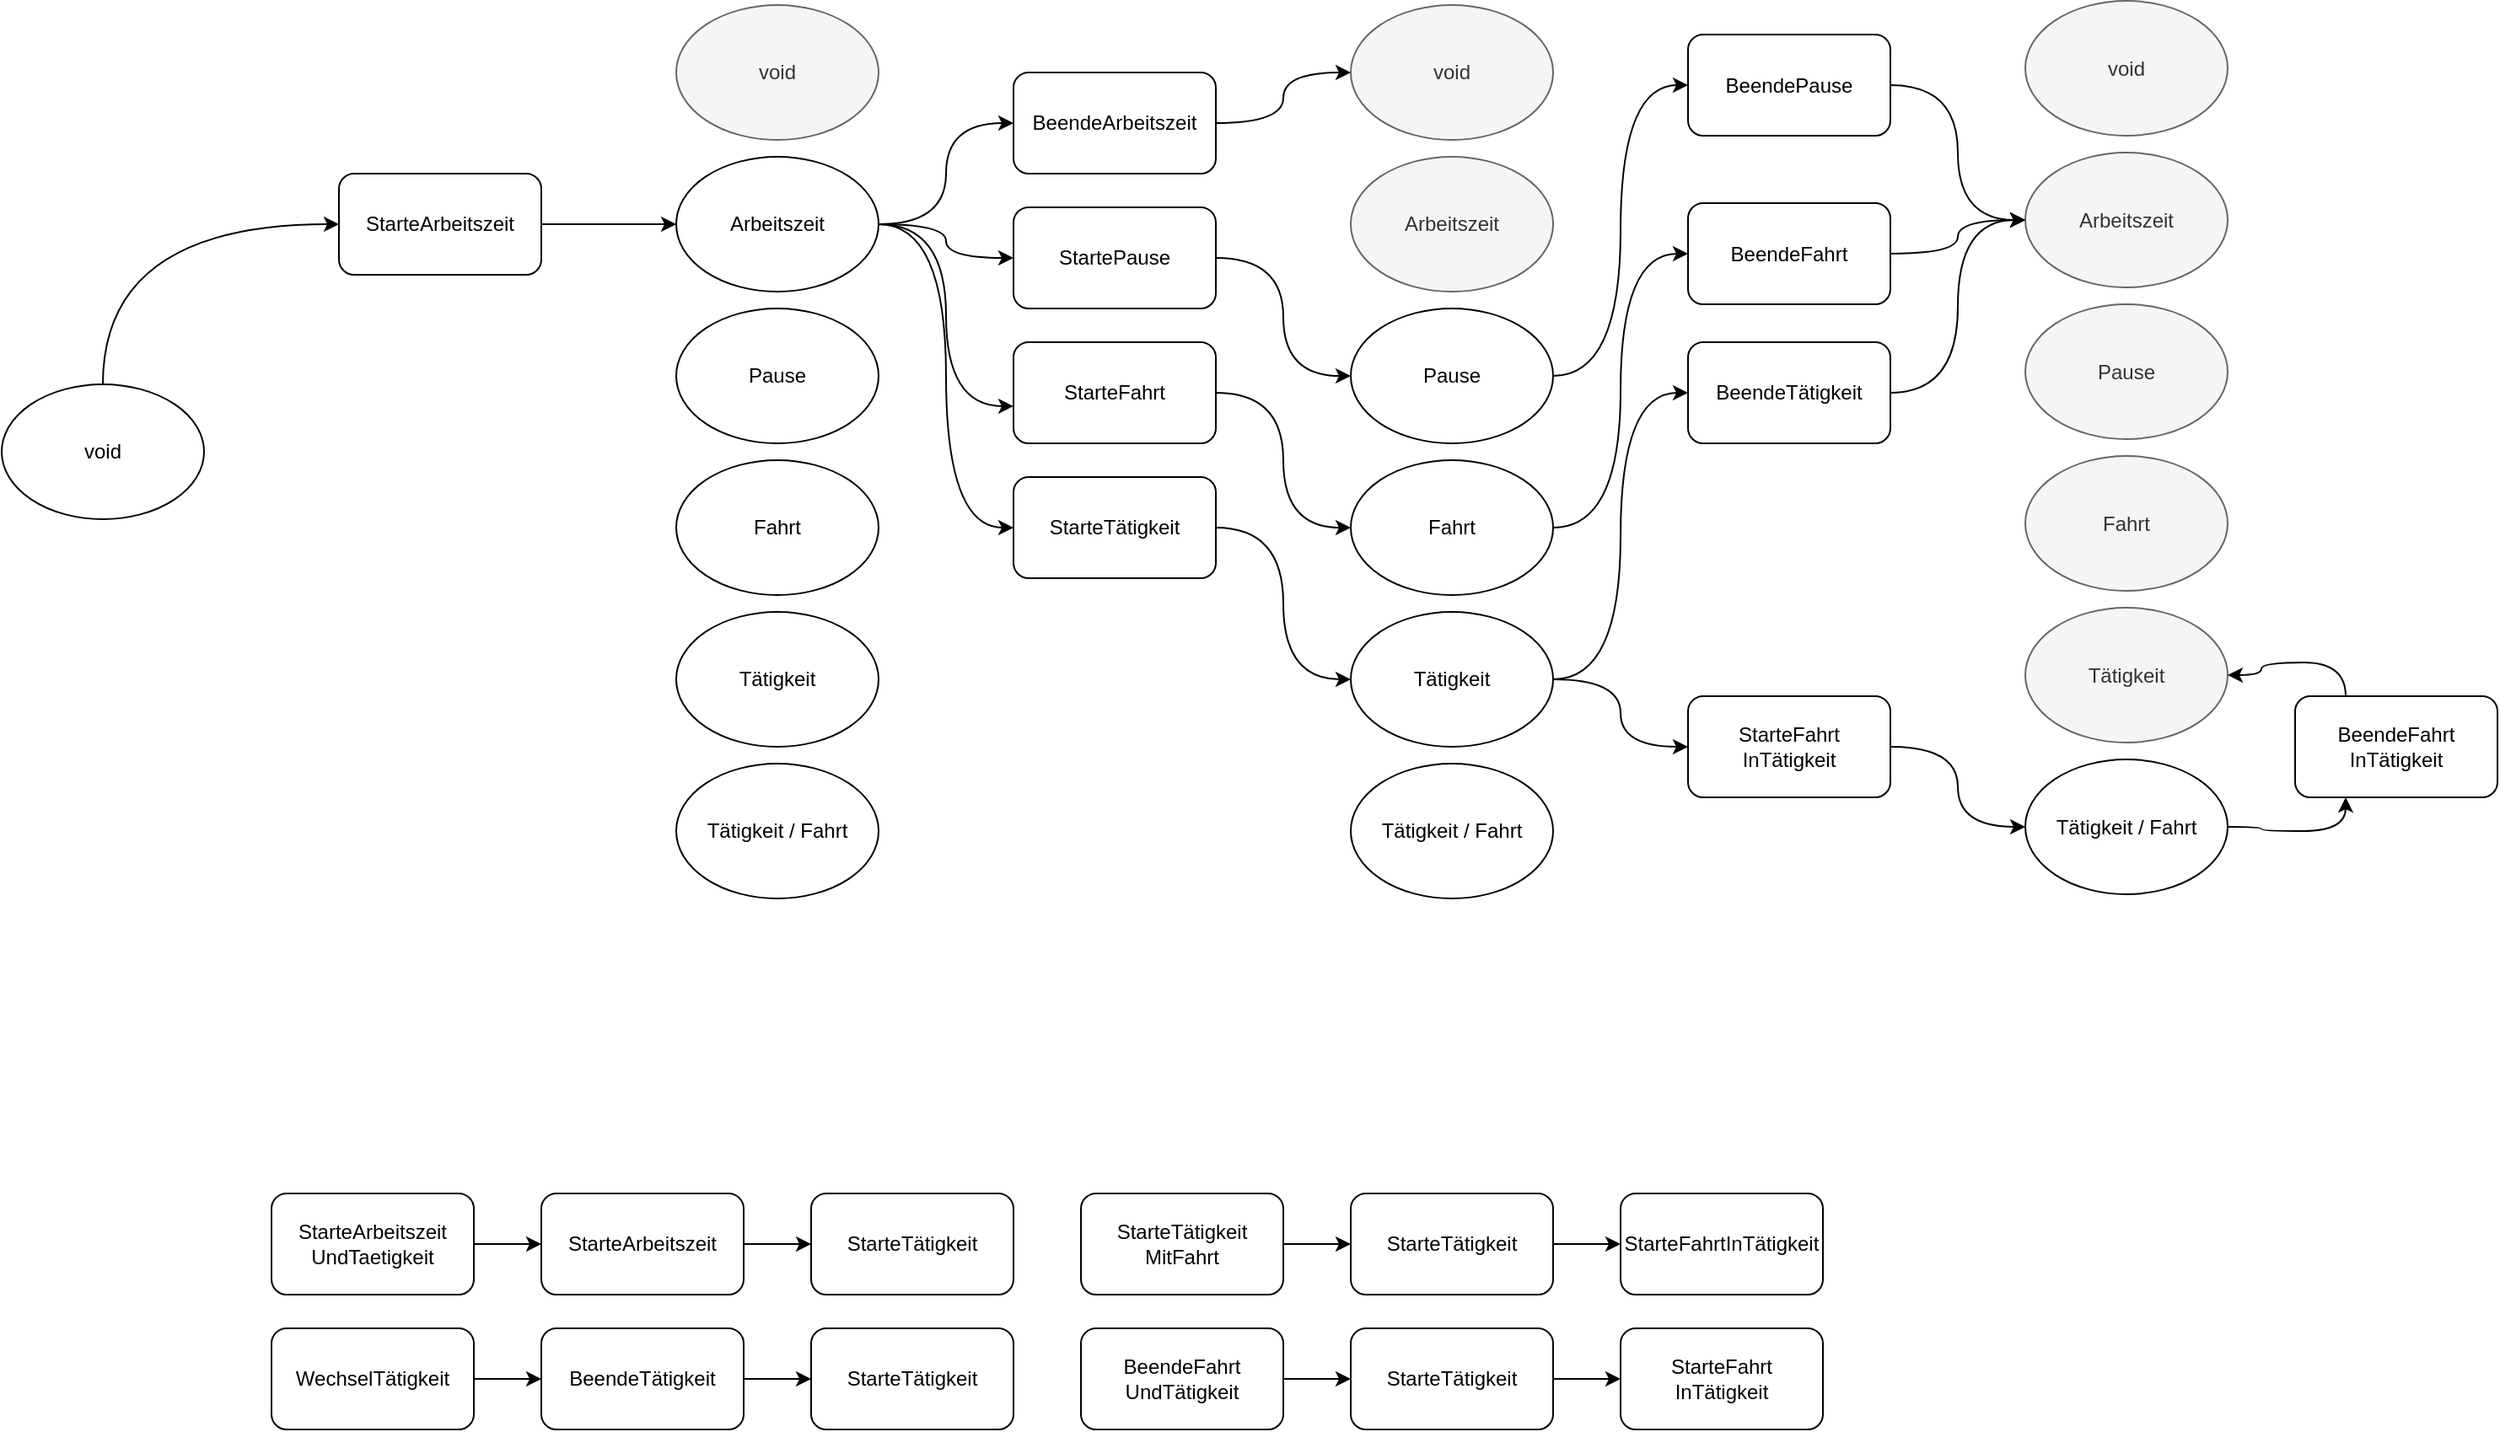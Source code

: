 <mxfile version="14.1.8" type="device"><diagram id="_nWLKIwsU2QxCvmdbmvj" name="Seite-1"><mxGraphModel dx="1206" dy="1159" grid="1" gridSize="10" guides="1" tooltips="1" connect="1" arrows="1" fold="1" page="1" pageScale="1" pageWidth="1654" pageHeight="1169" math="0" shadow="0"><root><mxCell id="0"/><mxCell id="1" parent="0"/><mxCell id="uZ9pjrFfkpo3n5MTNLIx-28" style="edgeStyle=orthogonalEdgeStyle;curved=1;rounded=0;orthogonalLoop=1;jettySize=auto;html=1;exitX=0.5;exitY=0;exitDx=0;exitDy=0;entryX=0;entryY=0.5;entryDx=0;entryDy=0;" edge="1" parent="1" source="uZ9pjrFfkpo3n5MTNLIx-1" target="uZ9pjrFfkpo3n5MTNLIx-26"><mxGeometry relative="1" as="geometry"/></mxCell><mxCell id="uZ9pjrFfkpo3n5MTNLIx-1" value="void" style="ellipse;whiteSpace=wrap;html=1;" vertex="1" parent="1"><mxGeometry x="40" y="400" width="120" height="80" as="geometry"/></mxCell><mxCell id="uZ9pjrFfkpo3n5MTNLIx-36" style="edgeStyle=orthogonalEdgeStyle;curved=1;rounded=0;orthogonalLoop=1;jettySize=auto;html=1;exitX=1;exitY=0.5;exitDx=0;exitDy=0;entryX=0;entryY=0.5;entryDx=0;entryDy=0;" edge="1" parent="1" source="uZ9pjrFfkpo3n5MTNLIx-3" target="uZ9pjrFfkpo3n5MTNLIx-35"><mxGeometry relative="1" as="geometry"/></mxCell><mxCell id="uZ9pjrFfkpo3n5MTNLIx-39" style="edgeStyle=orthogonalEdgeStyle;curved=1;rounded=0;orthogonalLoop=1;jettySize=auto;html=1;exitX=1;exitY=0.5;exitDx=0;exitDy=0;entryX=0;entryY=0.5;entryDx=0;entryDy=0;" edge="1" parent="1" source="uZ9pjrFfkpo3n5MTNLIx-3" target="uZ9pjrFfkpo3n5MTNLIx-38"><mxGeometry relative="1" as="geometry"/></mxCell><mxCell id="uZ9pjrFfkpo3n5MTNLIx-42" style="edgeStyle=orthogonalEdgeStyle;curved=1;rounded=0;orthogonalLoop=1;jettySize=auto;html=1;exitX=1;exitY=0.5;exitDx=0;exitDy=0;entryX=0;entryY=0.633;entryDx=0;entryDy=0;entryPerimeter=0;" edge="1" parent="1" source="uZ9pjrFfkpo3n5MTNLIx-3" target="uZ9pjrFfkpo3n5MTNLIx-41"><mxGeometry relative="1" as="geometry"/></mxCell><mxCell id="uZ9pjrFfkpo3n5MTNLIx-45" style="edgeStyle=orthogonalEdgeStyle;curved=1;rounded=0;orthogonalLoop=1;jettySize=auto;html=1;exitX=1;exitY=0.5;exitDx=0;exitDy=0;entryX=0;entryY=0.5;entryDx=0;entryDy=0;" edge="1" parent="1" source="uZ9pjrFfkpo3n5MTNLIx-3" target="uZ9pjrFfkpo3n5MTNLIx-44"><mxGeometry relative="1" as="geometry"/></mxCell><mxCell id="uZ9pjrFfkpo3n5MTNLIx-3" value="Arbeitszeit" style="ellipse;whiteSpace=wrap;html=1;" vertex="1" parent="1"><mxGeometry x="440" y="265" width="120" height="80" as="geometry"/></mxCell><mxCell id="uZ9pjrFfkpo3n5MTNLIx-4" value="void" style="ellipse;whiteSpace=wrap;html=1;fillColor=#f5f5f5;strokeColor=#666666;fontColor=#333333;" vertex="1" parent="1"><mxGeometry x="440" y="175" width="120" height="80" as="geometry"/></mxCell><mxCell id="uZ9pjrFfkpo3n5MTNLIx-5" value="Pause" style="ellipse;whiteSpace=wrap;html=1;" vertex="1" parent="1"><mxGeometry x="440" y="355" width="120" height="80" as="geometry"/></mxCell><mxCell id="uZ9pjrFfkpo3n5MTNLIx-6" value="Fahrt" style="ellipse;whiteSpace=wrap;html=1;" vertex="1" parent="1"><mxGeometry x="440" y="445" width="120" height="80" as="geometry"/></mxCell><mxCell id="uZ9pjrFfkpo3n5MTNLIx-7" value="Tätigkeit" style="ellipse;whiteSpace=wrap;html=1;" vertex="1" parent="1"><mxGeometry x="440" y="535" width="120" height="80" as="geometry"/></mxCell><mxCell id="uZ9pjrFfkpo3n5MTNLIx-8" value="Tätigkeit / Fahrt" style="ellipse;whiteSpace=wrap;html=1;" vertex="1" parent="1"><mxGeometry x="440" y="625" width="120" height="80" as="geometry"/></mxCell><mxCell id="uZ9pjrFfkpo3n5MTNLIx-9" value="Arbeitszeit" style="ellipse;whiteSpace=wrap;html=1;fillColor=#f5f5f5;strokeColor=#666666;fontColor=#333333;" vertex="1" parent="1"><mxGeometry x="840" y="265" width="120" height="80" as="geometry"/></mxCell><mxCell id="uZ9pjrFfkpo3n5MTNLIx-10" value="void" style="ellipse;whiteSpace=wrap;html=1;fillColor=#f5f5f5;strokeColor=#666666;fontColor=#333333;" vertex="1" parent="1"><mxGeometry x="840" y="175" width="120" height="80" as="geometry"/></mxCell><mxCell id="uZ9pjrFfkpo3n5MTNLIx-56" style="edgeStyle=orthogonalEdgeStyle;curved=1;rounded=0;orthogonalLoop=1;jettySize=auto;html=1;exitX=1;exitY=0.5;exitDx=0;exitDy=0;entryX=0;entryY=0.5;entryDx=0;entryDy=0;" edge="1" parent="1" source="uZ9pjrFfkpo3n5MTNLIx-11" target="uZ9pjrFfkpo3n5MTNLIx-55"><mxGeometry relative="1" as="geometry"/></mxCell><mxCell id="uZ9pjrFfkpo3n5MTNLIx-11" value="Pause" style="ellipse;whiteSpace=wrap;html=1;" vertex="1" parent="1"><mxGeometry x="840" y="355" width="120" height="80" as="geometry"/></mxCell><mxCell id="uZ9pjrFfkpo3n5MTNLIx-59" style="edgeStyle=orthogonalEdgeStyle;curved=1;rounded=0;orthogonalLoop=1;jettySize=auto;html=1;exitX=1;exitY=0.5;exitDx=0;exitDy=0;entryX=0;entryY=0.5;entryDx=0;entryDy=0;" edge="1" parent="1" source="uZ9pjrFfkpo3n5MTNLIx-12" target="uZ9pjrFfkpo3n5MTNLIx-58"><mxGeometry relative="1" as="geometry"/></mxCell><mxCell id="uZ9pjrFfkpo3n5MTNLIx-12" value="Fahrt" style="ellipse;whiteSpace=wrap;html=1;" vertex="1" parent="1"><mxGeometry x="840" y="445" width="120" height="80" as="geometry"/></mxCell><mxCell id="uZ9pjrFfkpo3n5MTNLIx-62" style="edgeStyle=orthogonalEdgeStyle;curved=1;rounded=0;orthogonalLoop=1;jettySize=auto;html=1;exitX=1;exitY=0.5;exitDx=0;exitDy=0;entryX=0;entryY=0.5;entryDx=0;entryDy=0;" edge="1" parent="1" source="uZ9pjrFfkpo3n5MTNLIx-13" target="uZ9pjrFfkpo3n5MTNLIx-61"><mxGeometry relative="1" as="geometry"/></mxCell><mxCell id="uZ9pjrFfkpo3n5MTNLIx-65" style="edgeStyle=orthogonalEdgeStyle;curved=1;rounded=0;orthogonalLoop=1;jettySize=auto;html=1;exitX=1;exitY=0.5;exitDx=0;exitDy=0;entryX=0;entryY=0.5;entryDx=0;entryDy=0;" edge="1" parent="1" source="uZ9pjrFfkpo3n5MTNLIx-13" target="uZ9pjrFfkpo3n5MTNLIx-64"><mxGeometry relative="1" as="geometry"/></mxCell><mxCell id="uZ9pjrFfkpo3n5MTNLIx-13" value="Tätigkeit" style="ellipse;whiteSpace=wrap;html=1;" vertex="1" parent="1"><mxGeometry x="840" y="535" width="120" height="80" as="geometry"/></mxCell><mxCell id="uZ9pjrFfkpo3n5MTNLIx-14" value="Tätigkeit / Fahrt" style="ellipse;whiteSpace=wrap;html=1;" vertex="1" parent="1"><mxGeometry x="840" y="625" width="120" height="80" as="geometry"/></mxCell><mxCell id="uZ9pjrFfkpo3n5MTNLIx-29" style="edgeStyle=orthogonalEdgeStyle;curved=1;rounded=0;orthogonalLoop=1;jettySize=auto;html=1;exitX=1;exitY=0.5;exitDx=0;exitDy=0;entryX=0;entryY=0.5;entryDx=0;entryDy=0;" edge="1" parent="1" source="uZ9pjrFfkpo3n5MTNLIx-26" target="uZ9pjrFfkpo3n5MTNLIx-3"><mxGeometry relative="1" as="geometry"/></mxCell><mxCell id="uZ9pjrFfkpo3n5MTNLIx-26" value="StarteArbeitszeit" style="rounded=1;whiteSpace=wrap;html=1;" vertex="1" parent="1"><mxGeometry x="240" y="275" width="120" height="60" as="geometry"/></mxCell><mxCell id="uZ9pjrFfkpo3n5MTNLIx-37" style="edgeStyle=orthogonalEdgeStyle;curved=1;rounded=0;orthogonalLoop=1;jettySize=auto;html=1;exitX=1;exitY=0.5;exitDx=0;exitDy=0;entryX=0;entryY=0.5;entryDx=0;entryDy=0;" edge="1" parent="1" source="uZ9pjrFfkpo3n5MTNLIx-35" target="uZ9pjrFfkpo3n5MTNLIx-10"><mxGeometry relative="1" as="geometry"/></mxCell><mxCell id="uZ9pjrFfkpo3n5MTNLIx-35" value="BeendeArbeitszeit" style="rounded=1;whiteSpace=wrap;html=1;" vertex="1" parent="1"><mxGeometry x="640" y="215" width="120" height="60" as="geometry"/></mxCell><mxCell id="uZ9pjrFfkpo3n5MTNLIx-40" style="edgeStyle=orthogonalEdgeStyle;curved=1;rounded=0;orthogonalLoop=1;jettySize=auto;html=1;exitX=1;exitY=0.5;exitDx=0;exitDy=0;entryX=0;entryY=0.5;entryDx=0;entryDy=0;" edge="1" parent="1" source="uZ9pjrFfkpo3n5MTNLIx-38" target="uZ9pjrFfkpo3n5MTNLIx-11"><mxGeometry relative="1" as="geometry"/></mxCell><mxCell id="uZ9pjrFfkpo3n5MTNLIx-38" value="StartePause" style="rounded=1;whiteSpace=wrap;html=1;" vertex="1" parent="1"><mxGeometry x="640" y="295" width="120" height="60" as="geometry"/></mxCell><mxCell id="uZ9pjrFfkpo3n5MTNLIx-43" style="edgeStyle=orthogonalEdgeStyle;curved=1;rounded=0;orthogonalLoop=1;jettySize=auto;html=1;exitX=1;exitY=0.5;exitDx=0;exitDy=0;entryX=0;entryY=0.5;entryDx=0;entryDy=0;" edge="1" parent="1" source="uZ9pjrFfkpo3n5MTNLIx-41" target="uZ9pjrFfkpo3n5MTNLIx-12"><mxGeometry relative="1" as="geometry"/></mxCell><mxCell id="uZ9pjrFfkpo3n5MTNLIx-41" value="StarteFahrt" style="rounded=1;whiteSpace=wrap;html=1;" vertex="1" parent="1"><mxGeometry x="640" y="375" width="120" height="60" as="geometry"/></mxCell><mxCell id="uZ9pjrFfkpo3n5MTNLIx-46" style="edgeStyle=orthogonalEdgeStyle;curved=1;rounded=0;orthogonalLoop=1;jettySize=auto;html=1;exitX=1;exitY=0.5;exitDx=0;exitDy=0;entryX=0;entryY=0.5;entryDx=0;entryDy=0;" edge="1" parent="1" source="uZ9pjrFfkpo3n5MTNLIx-44" target="uZ9pjrFfkpo3n5MTNLIx-13"><mxGeometry relative="1" as="geometry"/></mxCell><mxCell id="uZ9pjrFfkpo3n5MTNLIx-44" value="StarteTätigkeit" style="rounded=1;whiteSpace=wrap;html=1;" vertex="1" parent="1"><mxGeometry x="640" y="455" width="120" height="60" as="geometry"/></mxCell><mxCell id="uZ9pjrFfkpo3n5MTNLIx-48" value="Arbeitszeit" style="ellipse;whiteSpace=wrap;html=1;fillColor=#f5f5f5;strokeColor=#666666;fontColor=#333333;" vertex="1" parent="1"><mxGeometry x="1240" y="262.5" width="120" height="80" as="geometry"/></mxCell><mxCell id="uZ9pjrFfkpo3n5MTNLIx-49" value="void" style="ellipse;whiteSpace=wrap;html=1;fillColor=#f5f5f5;strokeColor=#666666;fontColor=#333333;" vertex="1" parent="1"><mxGeometry x="1240" y="172.5" width="120" height="80" as="geometry"/></mxCell><mxCell id="uZ9pjrFfkpo3n5MTNLIx-50" value="Pause" style="ellipse;whiteSpace=wrap;html=1;fillColor=#f5f5f5;strokeColor=#666666;fontColor=#333333;" vertex="1" parent="1"><mxGeometry x="1240" y="352.5" width="120" height="80" as="geometry"/></mxCell><mxCell id="uZ9pjrFfkpo3n5MTNLIx-51" value="Fahrt" style="ellipse;whiteSpace=wrap;html=1;fillColor=#f5f5f5;strokeColor=#666666;fontColor=#333333;" vertex="1" parent="1"><mxGeometry x="1240" y="442.5" width="120" height="80" as="geometry"/></mxCell><mxCell id="uZ9pjrFfkpo3n5MTNLIx-52" value="Tätigkeit" style="ellipse;whiteSpace=wrap;html=1;fillColor=#f5f5f5;strokeColor=#666666;fontColor=#333333;" vertex="1" parent="1"><mxGeometry x="1240" y="532.5" width="120" height="80" as="geometry"/></mxCell><mxCell id="uZ9pjrFfkpo3n5MTNLIx-68" style="edgeStyle=orthogonalEdgeStyle;curved=1;rounded=0;orthogonalLoop=1;jettySize=auto;html=1;exitX=1;exitY=0.5;exitDx=0;exitDy=0;entryX=0.25;entryY=1;entryDx=0;entryDy=0;" edge="1" parent="1" source="uZ9pjrFfkpo3n5MTNLIx-53" target="uZ9pjrFfkpo3n5MTNLIx-67"><mxGeometry relative="1" as="geometry"/></mxCell><mxCell id="uZ9pjrFfkpo3n5MTNLIx-53" value="Tätigkeit / Fahrt" style="ellipse;whiteSpace=wrap;html=1;" vertex="1" parent="1"><mxGeometry x="1240" y="622.5" width="120" height="80" as="geometry"/></mxCell><mxCell id="uZ9pjrFfkpo3n5MTNLIx-57" style="edgeStyle=orthogonalEdgeStyle;curved=1;rounded=0;orthogonalLoop=1;jettySize=auto;html=1;exitX=1;exitY=0.5;exitDx=0;exitDy=0;entryX=0;entryY=0.5;entryDx=0;entryDy=0;" edge="1" parent="1" source="uZ9pjrFfkpo3n5MTNLIx-55" target="uZ9pjrFfkpo3n5MTNLIx-48"><mxGeometry relative="1" as="geometry"/></mxCell><mxCell id="uZ9pjrFfkpo3n5MTNLIx-55" value="BeendePause" style="rounded=1;whiteSpace=wrap;html=1;" vertex="1" parent="1"><mxGeometry x="1040" y="192.5" width="120" height="60" as="geometry"/></mxCell><mxCell id="uZ9pjrFfkpo3n5MTNLIx-60" style="edgeStyle=orthogonalEdgeStyle;curved=1;rounded=0;orthogonalLoop=1;jettySize=auto;html=1;exitX=1;exitY=0.5;exitDx=0;exitDy=0;entryX=0;entryY=0.5;entryDx=0;entryDy=0;" edge="1" parent="1" source="uZ9pjrFfkpo3n5MTNLIx-58" target="uZ9pjrFfkpo3n5MTNLIx-48"><mxGeometry relative="1" as="geometry"/></mxCell><mxCell id="uZ9pjrFfkpo3n5MTNLIx-58" value="BeendeFahrt" style="rounded=1;whiteSpace=wrap;html=1;" vertex="1" parent="1"><mxGeometry x="1040" y="292.5" width="120" height="60" as="geometry"/></mxCell><mxCell id="uZ9pjrFfkpo3n5MTNLIx-63" style="edgeStyle=orthogonalEdgeStyle;curved=1;rounded=0;orthogonalLoop=1;jettySize=auto;html=1;exitX=1;exitY=0.5;exitDx=0;exitDy=0;entryX=0;entryY=0.5;entryDx=0;entryDy=0;" edge="1" parent="1" source="uZ9pjrFfkpo3n5MTNLIx-61" target="uZ9pjrFfkpo3n5MTNLIx-48"><mxGeometry relative="1" as="geometry"/></mxCell><mxCell id="uZ9pjrFfkpo3n5MTNLIx-61" value="BeendeTätigkeit" style="rounded=1;whiteSpace=wrap;html=1;" vertex="1" parent="1"><mxGeometry x="1040" y="375" width="120" height="60" as="geometry"/></mxCell><mxCell id="uZ9pjrFfkpo3n5MTNLIx-66" style="edgeStyle=orthogonalEdgeStyle;curved=1;rounded=0;orthogonalLoop=1;jettySize=auto;html=1;exitX=1;exitY=0.5;exitDx=0;exitDy=0;entryX=0;entryY=0.5;entryDx=0;entryDy=0;" edge="1" parent="1" source="uZ9pjrFfkpo3n5MTNLIx-64" target="uZ9pjrFfkpo3n5MTNLIx-53"><mxGeometry relative="1" as="geometry"/></mxCell><mxCell id="uZ9pjrFfkpo3n5MTNLIx-64" value="StarteFahrt&lt;br&gt;InTätigkeit" style="rounded=1;whiteSpace=wrap;html=1;" vertex="1" parent="1"><mxGeometry x="1040" y="585" width="120" height="60" as="geometry"/></mxCell><mxCell id="uZ9pjrFfkpo3n5MTNLIx-69" style="edgeStyle=orthogonalEdgeStyle;curved=1;rounded=0;orthogonalLoop=1;jettySize=auto;html=1;exitX=0.25;exitY=0;exitDx=0;exitDy=0;entryX=1;entryY=0.5;entryDx=0;entryDy=0;" edge="1" parent="1" source="uZ9pjrFfkpo3n5MTNLIx-67" target="uZ9pjrFfkpo3n5MTNLIx-52"><mxGeometry relative="1" as="geometry"/></mxCell><mxCell id="uZ9pjrFfkpo3n5MTNLIx-67" value="BeendeFahrt&lt;br&gt;InTätigkeit" style="rounded=1;whiteSpace=wrap;html=1;" vertex="1" parent="1"><mxGeometry x="1400" y="585" width="120" height="60" as="geometry"/></mxCell><mxCell id="uZ9pjrFfkpo3n5MTNLIx-72" style="edgeStyle=orthogonalEdgeStyle;curved=1;rounded=0;orthogonalLoop=1;jettySize=auto;html=1;exitX=1;exitY=0.5;exitDx=0;exitDy=0;entryX=0;entryY=0.5;entryDx=0;entryDy=0;" edge="1" parent="1" source="uZ9pjrFfkpo3n5MTNLIx-70" target="uZ9pjrFfkpo3n5MTNLIx-71"><mxGeometry relative="1" as="geometry"/></mxCell><mxCell id="uZ9pjrFfkpo3n5MTNLIx-70" value="StarteArbeitszeit&lt;br&gt;UndTaetigkeit" style="rounded=1;whiteSpace=wrap;html=1;" vertex="1" parent="1"><mxGeometry x="200" y="880" width="120" height="60" as="geometry"/></mxCell><mxCell id="uZ9pjrFfkpo3n5MTNLIx-74" style="edgeStyle=orthogonalEdgeStyle;curved=1;rounded=0;orthogonalLoop=1;jettySize=auto;html=1;exitX=1;exitY=0.5;exitDx=0;exitDy=0;entryX=0;entryY=0.5;entryDx=0;entryDy=0;" edge="1" parent="1" source="uZ9pjrFfkpo3n5MTNLIx-71" target="uZ9pjrFfkpo3n5MTNLIx-73"><mxGeometry relative="1" as="geometry"/></mxCell><mxCell id="uZ9pjrFfkpo3n5MTNLIx-71" value="StarteArbeitszeit" style="rounded=1;whiteSpace=wrap;html=1;" vertex="1" parent="1"><mxGeometry x="360" y="880" width="120" height="60" as="geometry"/></mxCell><mxCell id="uZ9pjrFfkpo3n5MTNLIx-73" value="StarteTätigkeit" style="rounded=1;whiteSpace=wrap;html=1;" vertex="1" parent="1"><mxGeometry x="520" y="880" width="120" height="60" as="geometry"/></mxCell><mxCell id="uZ9pjrFfkpo3n5MTNLIx-75" style="edgeStyle=orthogonalEdgeStyle;curved=1;rounded=0;orthogonalLoop=1;jettySize=auto;html=1;exitX=1;exitY=0.5;exitDx=0;exitDy=0;entryX=0;entryY=0.5;entryDx=0;entryDy=0;" edge="1" parent="1" source="uZ9pjrFfkpo3n5MTNLIx-76" target="uZ9pjrFfkpo3n5MTNLIx-78"><mxGeometry relative="1" as="geometry"/></mxCell><mxCell id="uZ9pjrFfkpo3n5MTNLIx-76" value="WechselTätigkeit" style="rounded=1;whiteSpace=wrap;html=1;" vertex="1" parent="1"><mxGeometry x="200" y="960" width="120" height="60" as="geometry"/></mxCell><mxCell id="uZ9pjrFfkpo3n5MTNLIx-77" style="edgeStyle=orthogonalEdgeStyle;curved=1;rounded=0;orthogonalLoop=1;jettySize=auto;html=1;exitX=1;exitY=0.5;exitDx=0;exitDy=0;entryX=0;entryY=0.5;entryDx=0;entryDy=0;" edge="1" parent="1" source="uZ9pjrFfkpo3n5MTNLIx-78" target="uZ9pjrFfkpo3n5MTNLIx-79"><mxGeometry relative="1" as="geometry"/></mxCell><mxCell id="uZ9pjrFfkpo3n5MTNLIx-78" value="BeendeTätigkeit" style="rounded=1;whiteSpace=wrap;html=1;" vertex="1" parent="1"><mxGeometry x="360" y="960" width="120" height="60" as="geometry"/></mxCell><mxCell id="uZ9pjrFfkpo3n5MTNLIx-79" value="StarteTätigkeit" style="rounded=1;whiteSpace=wrap;html=1;" vertex="1" parent="1"><mxGeometry x="520" y="960" width="120" height="60" as="geometry"/></mxCell><mxCell id="uZ9pjrFfkpo3n5MTNLIx-80" style="edgeStyle=orthogonalEdgeStyle;curved=1;rounded=0;orthogonalLoop=1;jettySize=auto;html=1;exitX=1;exitY=0.5;exitDx=0;exitDy=0;entryX=0;entryY=0.5;entryDx=0;entryDy=0;" edge="1" parent="1" source="uZ9pjrFfkpo3n5MTNLIx-81" target="uZ9pjrFfkpo3n5MTNLIx-83"><mxGeometry relative="1" as="geometry"/></mxCell><mxCell id="uZ9pjrFfkpo3n5MTNLIx-81" value="StarteTätigkeit&lt;br&gt;MitFahrt" style="rounded=1;whiteSpace=wrap;html=1;" vertex="1" parent="1"><mxGeometry x="680" y="880" width="120" height="60" as="geometry"/></mxCell><mxCell id="uZ9pjrFfkpo3n5MTNLIx-82" style="edgeStyle=orthogonalEdgeStyle;curved=1;rounded=0;orthogonalLoop=1;jettySize=auto;html=1;exitX=1;exitY=0.5;exitDx=0;exitDy=0;entryX=0;entryY=0.5;entryDx=0;entryDy=0;" edge="1" parent="1" source="uZ9pjrFfkpo3n5MTNLIx-83" target="uZ9pjrFfkpo3n5MTNLIx-84"><mxGeometry relative="1" as="geometry"/></mxCell><mxCell id="uZ9pjrFfkpo3n5MTNLIx-83" value="StarteTätigkeit" style="rounded=1;whiteSpace=wrap;html=1;" vertex="1" parent="1"><mxGeometry x="840" y="880" width="120" height="60" as="geometry"/></mxCell><mxCell id="uZ9pjrFfkpo3n5MTNLIx-84" value="StarteFahrtInTätigkeit" style="rounded=1;whiteSpace=wrap;html=1;" vertex="1" parent="1"><mxGeometry x="1000" y="880" width="120" height="60" as="geometry"/></mxCell><mxCell id="uZ9pjrFfkpo3n5MTNLIx-85" style="edgeStyle=orthogonalEdgeStyle;curved=1;rounded=0;orthogonalLoop=1;jettySize=auto;html=1;exitX=1;exitY=0.5;exitDx=0;exitDy=0;entryX=0;entryY=0.5;entryDx=0;entryDy=0;" edge="1" parent="1" source="uZ9pjrFfkpo3n5MTNLIx-86" target="uZ9pjrFfkpo3n5MTNLIx-88"><mxGeometry relative="1" as="geometry"/></mxCell><mxCell id="uZ9pjrFfkpo3n5MTNLIx-86" value="BeendeFahrt&lt;br&gt;UndTätigkeit" style="rounded=1;whiteSpace=wrap;html=1;" vertex="1" parent="1"><mxGeometry x="680" y="960" width="120" height="60" as="geometry"/></mxCell><mxCell id="uZ9pjrFfkpo3n5MTNLIx-87" style="edgeStyle=orthogonalEdgeStyle;curved=1;rounded=0;orthogonalLoop=1;jettySize=auto;html=1;exitX=1;exitY=0.5;exitDx=0;exitDy=0;entryX=0;entryY=0.5;entryDx=0;entryDy=0;" edge="1" parent="1" source="uZ9pjrFfkpo3n5MTNLIx-88" target="uZ9pjrFfkpo3n5MTNLIx-89"><mxGeometry relative="1" as="geometry"/></mxCell><mxCell id="uZ9pjrFfkpo3n5MTNLIx-88" value="StarteTätigkeit" style="rounded=1;whiteSpace=wrap;html=1;" vertex="1" parent="1"><mxGeometry x="840" y="960" width="120" height="60" as="geometry"/></mxCell><mxCell id="uZ9pjrFfkpo3n5MTNLIx-89" value="StarteFahrt&lt;br&gt;InTätigkeit" style="rounded=1;whiteSpace=wrap;html=1;" vertex="1" parent="1"><mxGeometry x="1000" y="960" width="120" height="60" as="geometry"/></mxCell></root></mxGraphModel></diagram></mxfile>